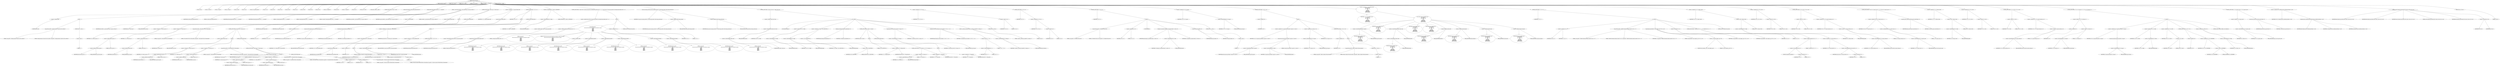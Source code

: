 digraph hostapd_notif_assoc {  
"1000122" [label = "(METHOD,hostapd_notif_assoc)" ]
"1000123" [label = "(PARAM,hostapd_data *hapd)" ]
"1000124" [label = "(PARAM,const u8 *addr)" ]
"1000125" [label = "(PARAM,const u8 *req_ies)" ]
"1000126" [label = "(PARAM,size_t req_ies_len)" ]
"1000127" [label = "(PARAM,int reassoc)" ]
"1000128" [label = "(BLOCK,,)" ]
"1000129" [label = "(LOCAL,v9: size_t)" ]
"1000130" [label = "(LOCAL,v10: const u8 *)" ]
"1000131" [label = "(LOCAL,v12: sta_info *)" ]
"1000132" [label = "(LOCAL,v13: sta_info *)" ]
"1000133" [label = "(LOCAL,v14: bool)" ]
"1000134" [label = "(LOCAL,v15: int)" ]
"1000135" [label = "(LOCAL,v16: wpa_state_machine *)" ]
"1000136" [label = "(LOCAL,v17: int)" ]
"1000137" [label = "(LOCAL,v18: int)" ]
"1000138" [label = "(LOCAL,v19: int)" ]
"1000139" [label = "(LOCAL,v20: bool)" ]
"1000140" [label = "(LOCAL,v21: int)" ]
"1000141" [label = "(LOCAL,v22: bool)" ]
"1000142" [label = "(LOCAL,v23: int)" ]
"1000143" [label = "(LOCAL,v24: u32)" ]
"1000144" [label = "(LOCAL,v25: unsigned int)" ]
"1000145" [label = "(LOCAL,v26: u32)" ]
"1000146" [label = "(LOCAL,v27: wpa_event)" ]
"1000147" [label = "(LOCAL,v28: u8 *)" ]
"1000148" [label = "(LOCAL,eid: u8 [ 1064 ])" ]
"1000149" [label = "(LOCAL,elems: ieee802_11_elems)" ]
"1000150" [label = "(CONTROL_STRUCTURE,if ( !addr ),if ( !addr ))" ]
"1000151" [label = "(<operator>.logicalNot,!addr)" ]
"1000152" [label = "(IDENTIFIER,addr,!addr)" ]
"1000153" [label = "(BLOCK,,)" ]
"1000154" [label = "(wpa_printf,wpa_printf(2, \"hostapd_notif_assoc: Skip event with no address\"))" ]
"1000155" [label = "(LITERAL,2,wpa_printf(2, \"hostapd_notif_assoc: Skip event with no address\"))" ]
"1000156" [label = "(LITERAL,\"hostapd_notif_assoc: Skip event with no address\",wpa_printf(2, \"hostapd_notif_assoc: Skip event with no address\"))" ]
"1000157" [label = "(RETURN,return -1;,return -1;)" ]
"1000158" [label = "(<operator>.minus,-1)" ]
"1000159" [label = "(LITERAL,1,-1)" ]
"1000160" [label = "(random_add_randomness,random_add_randomness(addr, 6u))" ]
"1000161" [label = "(IDENTIFIER,addr,random_add_randomness(addr, 6u))" ]
"1000162" [label = "(LITERAL,6u,random_add_randomness(addr, 6u))" ]
"1000163" [label = "(hostapd_logger,hostapd_logger(hapd, addr, 1u, 2, \"associated\"))" ]
"1000164" [label = "(IDENTIFIER,hapd,hostapd_logger(hapd, addr, 1u, 2, \"associated\"))" ]
"1000165" [label = "(IDENTIFIER,addr,hostapd_logger(hapd, addr, 1u, 2, \"associated\"))" ]
"1000166" [label = "(LITERAL,1u,hostapd_logger(hapd, addr, 1u, 2, \"associated\"))" ]
"1000167" [label = "(LITERAL,2,hostapd_logger(hapd, addr, 1u, 2, \"associated\"))" ]
"1000168" [label = "(LITERAL,\"associated\",hostapd_logger(hapd, addr, 1u, 2, \"associated\"))" ]
"1000169" [label = "(ieee802_11_parse_elems,ieee802_11_parse_elems(req_ies, req_ies_len, &elems, 0))" ]
"1000170" [label = "(IDENTIFIER,req_ies,ieee802_11_parse_elems(req_ies, req_ies_len, &elems, 0))" ]
"1000171" [label = "(IDENTIFIER,req_ies_len,ieee802_11_parse_elems(req_ies, req_ies_len, &elems, 0))" ]
"1000172" [label = "(<operator>.addressOf,&elems)" ]
"1000173" [label = "(IDENTIFIER,elems,ieee802_11_parse_elems(req_ies, req_ies_len, &elems, 0))" ]
"1000174" [label = "(LITERAL,0,ieee802_11_parse_elems(req_ies, req_ies_len, &elems, 0))" ]
"1000175" [label = "(CONTROL_STRUCTURE,if ( elems.wps_ie ),if ( elems.wps_ie ))" ]
"1000176" [label = "(<operator>.fieldAccess,elems.wps_ie)" ]
"1000177" [label = "(IDENTIFIER,elems,if ( elems.wps_ie ))" ]
"1000178" [label = "(FIELD_IDENTIFIER,wps_ie,wps_ie)" ]
"1000179" [label = "(BLOCK,,)" ]
"1000180" [label = "(<operator>.assignment,v9 = elems.wps_ie_len + 2)" ]
"1000181" [label = "(IDENTIFIER,v9,v9 = elems.wps_ie_len + 2)" ]
"1000182" [label = "(<operator>.addition,elems.wps_ie_len + 2)" ]
"1000183" [label = "(<operator>.fieldAccess,elems.wps_ie_len)" ]
"1000184" [label = "(IDENTIFIER,elems,elems.wps_ie_len + 2)" ]
"1000185" [label = "(FIELD_IDENTIFIER,wps_ie_len,wps_ie_len)" ]
"1000186" [label = "(LITERAL,2,elems.wps_ie_len + 2)" ]
"1000187" [label = "(<operator>.assignment,v10 = elems.wps_ie - 2)" ]
"1000188" [label = "(IDENTIFIER,v10,v10 = elems.wps_ie - 2)" ]
"1000189" [label = "(<operator>.subtraction,elems.wps_ie - 2)" ]
"1000190" [label = "(<operator>.fieldAccess,elems.wps_ie)" ]
"1000191" [label = "(IDENTIFIER,elems,elems.wps_ie - 2)" ]
"1000192" [label = "(FIELD_IDENTIFIER,wps_ie,wps_ie)" ]
"1000193" [label = "(LITERAL,2,elems.wps_ie - 2)" ]
"1000194" [label = "(wpa_printf,wpa_printf(2, \"STA included WPS IE in (Re)AssocReq\"))" ]
"1000195" [label = "(LITERAL,2,wpa_printf(2, \"STA included WPS IE in (Re)AssocReq\"))" ]
"1000196" [label = "(LITERAL,\"STA included WPS IE in (Re)AssocReq\",wpa_printf(2, \"STA included WPS IE in (Re)AssocReq\"))" ]
"1000197" [label = "(CONTROL_STRUCTURE,else,else)" ]
"1000198" [label = "(CONTROL_STRUCTURE,if ( elems.rsn_ie ),if ( elems.rsn_ie ))" ]
"1000199" [label = "(<operator>.fieldAccess,elems.rsn_ie)" ]
"1000200" [label = "(IDENTIFIER,elems,if ( elems.rsn_ie ))" ]
"1000201" [label = "(FIELD_IDENTIFIER,rsn_ie,rsn_ie)" ]
"1000202" [label = "(BLOCK,,)" ]
"1000203" [label = "(<operator>.assignment,v9 = elems.rsn_ie_len + 2)" ]
"1000204" [label = "(IDENTIFIER,v9,v9 = elems.rsn_ie_len + 2)" ]
"1000205" [label = "(<operator>.addition,elems.rsn_ie_len + 2)" ]
"1000206" [label = "(<operator>.fieldAccess,elems.rsn_ie_len)" ]
"1000207" [label = "(IDENTIFIER,elems,elems.rsn_ie_len + 2)" ]
"1000208" [label = "(FIELD_IDENTIFIER,rsn_ie_len,rsn_ie_len)" ]
"1000209" [label = "(LITERAL,2,elems.rsn_ie_len + 2)" ]
"1000210" [label = "(<operator>.assignment,v10 = elems.rsn_ie - 2)" ]
"1000211" [label = "(IDENTIFIER,v10,v10 = elems.rsn_ie - 2)" ]
"1000212" [label = "(<operator>.subtraction,elems.rsn_ie - 2)" ]
"1000213" [label = "(<operator>.fieldAccess,elems.rsn_ie)" ]
"1000214" [label = "(IDENTIFIER,elems,elems.rsn_ie - 2)" ]
"1000215" [label = "(FIELD_IDENTIFIER,rsn_ie,rsn_ie)" ]
"1000216" [label = "(LITERAL,2,elems.rsn_ie - 2)" ]
"1000217" [label = "(wpa_printf,wpa_printf(2, \"STA included RSN IE in (Re)AssocReq\"))" ]
"1000218" [label = "(LITERAL,2,wpa_printf(2, \"STA included RSN IE in (Re)AssocReq\"))" ]
"1000219" [label = "(LITERAL,\"STA included RSN IE in (Re)AssocReq\",wpa_printf(2, \"STA included RSN IE in (Re)AssocReq\"))" ]
"1000220" [label = "(CONTROL_STRUCTURE,else,else)" ]
"1000221" [label = "(CONTROL_STRUCTURE,if ( elems.wpa_ie ),if ( elems.wpa_ie ))" ]
"1000222" [label = "(<operator>.fieldAccess,elems.wpa_ie)" ]
"1000223" [label = "(IDENTIFIER,elems,if ( elems.wpa_ie ))" ]
"1000224" [label = "(FIELD_IDENTIFIER,wpa_ie,wpa_ie)" ]
"1000225" [label = "(BLOCK,,)" ]
"1000226" [label = "(<operator>.assignment,v9 = elems.wpa_ie_len + 2)" ]
"1000227" [label = "(IDENTIFIER,v9,v9 = elems.wpa_ie_len + 2)" ]
"1000228" [label = "(<operator>.addition,elems.wpa_ie_len + 2)" ]
"1000229" [label = "(<operator>.fieldAccess,elems.wpa_ie_len)" ]
"1000230" [label = "(IDENTIFIER,elems,elems.wpa_ie_len + 2)" ]
"1000231" [label = "(FIELD_IDENTIFIER,wpa_ie_len,wpa_ie_len)" ]
"1000232" [label = "(LITERAL,2,elems.wpa_ie_len + 2)" ]
"1000233" [label = "(<operator>.assignment,v10 = elems.wpa_ie - 2)" ]
"1000234" [label = "(IDENTIFIER,v10,v10 = elems.wpa_ie - 2)" ]
"1000235" [label = "(<operator>.subtraction,elems.wpa_ie - 2)" ]
"1000236" [label = "(<operator>.fieldAccess,elems.wpa_ie)" ]
"1000237" [label = "(IDENTIFIER,elems,elems.wpa_ie - 2)" ]
"1000238" [label = "(FIELD_IDENTIFIER,wpa_ie,wpa_ie)" ]
"1000239" [label = "(LITERAL,2,elems.wpa_ie - 2)" ]
"1000240" [label = "(wpa_printf,wpa_printf(2, \"STA included WPA IE in (Re)AssocReq\"))" ]
"1000241" [label = "(LITERAL,2,wpa_printf(2, \"STA included WPA IE in (Re)AssocReq\"))" ]
"1000242" [label = "(LITERAL,\"STA included WPA IE in (Re)AssocReq\",wpa_printf(2, \"STA included WPA IE in (Re)AssocReq\"))" ]
"1000243" [label = "(CONTROL_STRUCTURE,else,else)" ]
"1000244" [label = "(BLOCK,,)" ]
"1000245" [label = "(<operator>.assignment,v10 = 0)" ]
"1000246" [label = "(IDENTIFIER,v10,v10 = 0)" ]
"1000247" [label = "(LITERAL,0,v10 = 0)" ]
"1000248" [label = "(<operator>.assignment,v9 = 0)" ]
"1000249" [label = "(IDENTIFIER,v9,v9 = 0)" ]
"1000250" [label = "(LITERAL,0,v9 = 0)" ]
"1000251" [label = "(wpa_printf,wpa_printf(2, \"STA did not include WPS/RSN/WPA IE in (Re)AssocReq\"))" ]
"1000252" [label = "(LITERAL,2,wpa_printf(2, \"STA did not include WPS/RSN/WPA IE in (Re)AssocReq\"))" ]
"1000253" [label = "(LITERAL,\"STA did not include WPS/RSN/WPA IE in (Re)AssocReq\",wpa_printf(2, \"STA did not include WPS/RSN/WPA IE in (Re)AssocReq\"))" ]
"1000254" [label = "(<operator>.assignment,v12 = ap_get_sta(hapd, addr))" ]
"1000255" [label = "(IDENTIFIER,v12,v12 = ap_get_sta(hapd, addr))" ]
"1000256" [label = "(ap_get_sta,ap_get_sta(hapd, addr))" ]
"1000257" [label = "(IDENTIFIER,hapd,ap_get_sta(hapd, addr))" ]
"1000258" [label = "(IDENTIFIER,addr,ap_get_sta(hapd, addr))" ]
"1000259" [label = "(CONTROL_STRUCTURE,if ( v12 ),if ( v12 ))" ]
"1000260" [label = "(IDENTIFIER,v12,if ( v12 ))" ]
"1000261" [label = "(BLOCK,,)" ]
"1000262" [label = "(<operator>.assignment,v13 = v12)" ]
"1000263" [label = "(IDENTIFIER,v13,v13 = v12)" ]
"1000264" [label = "(IDENTIFIER,v12,v13 = v12)" ]
"1000265" [label = "(ap_sta_no_session_timeout,ap_sta_no_session_timeout(hapd, v12))" ]
"1000266" [label = "(IDENTIFIER,hapd,ap_sta_no_session_timeout(hapd, v12))" ]
"1000267" [label = "(IDENTIFIER,v12,ap_sta_no_session_timeout(hapd, v12))" ]
"1000268" [label = "(accounting_sta_stop,accounting_sta_stop(hapd, v13))" ]
"1000269" [label = "(IDENTIFIER,hapd,accounting_sta_stop(hapd, v13))" ]
"1000270" [label = "(IDENTIFIER,v13,accounting_sta_stop(hapd, v13))" ]
"1000271" [label = "(<operator>.assignment,v13->timeout_next = STA_NULLFUNC)" ]
"1000272" [label = "(<operator>.indirectFieldAccess,v13->timeout_next)" ]
"1000273" [label = "(IDENTIFIER,v13,v13->timeout_next = STA_NULLFUNC)" ]
"1000274" [label = "(FIELD_IDENTIFIER,timeout_next,timeout_next)" ]
"1000275" [label = "(IDENTIFIER,STA_NULLFUNC,v13->timeout_next = STA_NULLFUNC)" ]
"1000276" [label = "(CONTROL_STRUCTURE,else,else)" ]
"1000277" [label = "(BLOCK,,)" ]
"1000278" [label = "(<operator>.assignment,v13 = ap_sta_add(hapd, addr))" ]
"1000279" [label = "(IDENTIFIER,v13,v13 = ap_sta_add(hapd, addr))" ]
"1000280" [label = "(ap_sta_add,ap_sta_add(hapd, addr))" ]
"1000281" [label = "(IDENTIFIER,hapd,ap_sta_add(hapd, addr))" ]
"1000282" [label = "(IDENTIFIER,addr,ap_sta_add(hapd, addr))" ]
"1000283" [label = "(CONTROL_STRUCTURE,if ( !v13 ),if ( !v13 ))" ]
"1000284" [label = "(<operator>.logicalNot,!v13)" ]
"1000285" [label = "(IDENTIFIER,v13,!v13)" ]
"1000286" [label = "(BLOCK,,)" ]
"1000287" [label = "(hostapd_drv_sta_disassoc,hostapd_drv_sta_disassoc(hapd, addr, 5))" ]
"1000288" [label = "(IDENTIFIER,hapd,hostapd_drv_sta_disassoc(hapd, addr, 5))" ]
"1000289" [label = "(IDENTIFIER,addr,hostapd_drv_sta_disassoc(hapd, addr, 5))" ]
"1000290" [label = "(LITERAL,5,hostapd_drv_sta_disassoc(hapd, addr, 5))" ]
"1000291" [label = "(RETURN,return -1;,return -1;)" ]
"1000292" [label = "(<operator>.minus,-1)" ]
"1000293" [label = "(LITERAL,1,-1)" ]
"1000294" [label = "(<operators>.assignmentAnd,v13->flags &= 0xFFFECFFF)" ]
"1000295" [label = "(<operator>.indirectFieldAccess,v13->flags)" ]
"1000296" [label = "(IDENTIFIER,v13,v13->flags &= 0xFFFECFFF)" ]
"1000297" [label = "(FIELD_IDENTIFIER,flags,flags)" ]
"1000298" [label = "(LITERAL,0xFFFECFFF,v13->flags &= 0xFFFECFFF)" ]
"1000299" [label = "(CONTROL_STRUCTURE,if ( !hapd->iface->drv_max_acl_mac_addrs && hostapd_check_acl(hapd, addr, 0) != 1 ),if ( !hapd->iface->drv_max_acl_mac_addrs && hostapd_check_acl(hapd, addr, 0) != 1 ))" ]
"1000300" [label = "(<operator>.logicalAnd,!hapd->iface->drv_max_acl_mac_addrs && hostapd_check_acl(hapd, addr, 0) != 1)" ]
"1000301" [label = "(<operator>.logicalNot,!hapd->iface->drv_max_acl_mac_addrs)" ]
"1000302" [label = "(<operator>.indirectFieldAccess,hapd->iface->drv_max_acl_mac_addrs)" ]
"1000303" [label = "(<operator>.indirectFieldAccess,hapd->iface)" ]
"1000304" [label = "(IDENTIFIER,hapd,!hapd->iface->drv_max_acl_mac_addrs)" ]
"1000305" [label = "(FIELD_IDENTIFIER,iface,iface)" ]
"1000306" [label = "(FIELD_IDENTIFIER,drv_max_acl_mac_addrs,drv_max_acl_mac_addrs)" ]
"1000307" [label = "(<operator>.notEquals,hostapd_check_acl(hapd, addr, 0) != 1)" ]
"1000308" [label = "(hostapd_check_acl,hostapd_check_acl(hapd, addr, 0))" ]
"1000309" [label = "(IDENTIFIER,hapd,hostapd_check_acl(hapd, addr, 0))" ]
"1000310" [label = "(IDENTIFIER,addr,hostapd_check_acl(hapd, addr, 0))" ]
"1000311" [label = "(LITERAL,0,hostapd_check_acl(hapd, addr, 0))" ]
"1000312" [label = "(LITERAL,1,hostapd_check_acl(hapd, addr, 0) != 1)" ]
"1000313" [label = "(BLOCK,,)" ]
"1000314" [label = "(wpa_printf,wpa_printf(\n      3,\n      \"STA %02x:%02x:%02x:%02x:%02x:%02x not allowed to connect\",\n      *addr,\n      addr[1],\n      addr[2],\n      addr[3],\n      addr[4],\n      addr[5]))" ]
"1000315" [label = "(LITERAL,3,wpa_printf(\n      3,\n      \"STA %02x:%02x:%02x:%02x:%02x:%02x not allowed to connect\",\n      *addr,\n      addr[1],\n      addr[2],\n      addr[3],\n      addr[4],\n      addr[5]))" ]
"1000316" [label = "(LITERAL,\"STA %02x:%02x:%02x:%02x:%02x:%02x not allowed to connect\",wpa_printf(\n      3,\n      \"STA %02x:%02x:%02x:%02x:%02x:%02x not allowed to connect\",\n      *addr,\n      addr[1],\n      addr[2],\n      addr[3],\n      addr[4],\n      addr[5]))" ]
"1000317" [label = "(<operator>.indirection,*addr)" ]
"1000318" [label = "(IDENTIFIER,addr,wpa_printf(\n      3,\n      \"STA %02x:%02x:%02x:%02x:%02x:%02x not allowed to connect\",\n      *addr,\n      addr[1],\n      addr[2],\n      addr[3],\n      addr[4],\n      addr[5]))" ]
"1000319" [label = "(<operator>.indirectIndexAccess,addr[1])" ]
"1000320" [label = "(IDENTIFIER,addr,wpa_printf(\n      3,\n      \"STA %02x:%02x:%02x:%02x:%02x:%02x not allowed to connect\",\n      *addr,\n      addr[1],\n      addr[2],\n      addr[3],\n      addr[4],\n      addr[5]))" ]
"1000321" [label = "(LITERAL,1,wpa_printf(\n      3,\n      \"STA %02x:%02x:%02x:%02x:%02x:%02x not allowed to connect\",\n      *addr,\n      addr[1],\n      addr[2],\n      addr[3],\n      addr[4],\n      addr[5]))" ]
"1000322" [label = "(<operator>.indirectIndexAccess,addr[2])" ]
"1000323" [label = "(IDENTIFIER,addr,wpa_printf(\n      3,\n      \"STA %02x:%02x:%02x:%02x:%02x:%02x not allowed to connect\",\n      *addr,\n      addr[1],\n      addr[2],\n      addr[3],\n      addr[4],\n      addr[5]))" ]
"1000324" [label = "(LITERAL,2,wpa_printf(\n      3,\n      \"STA %02x:%02x:%02x:%02x:%02x:%02x not allowed to connect\",\n      *addr,\n      addr[1],\n      addr[2],\n      addr[3],\n      addr[4],\n      addr[5]))" ]
"1000325" [label = "(<operator>.indirectIndexAccess,addr[3])" ]
"1000326" [label = "(IDENTIFIER,addr,wpa_printf(\n      3,\n      \"STA %02x:%02x:%02x:%02x:%02x:%02x not allowed to connect\",\n      *addr,\n      addr[1],\n      addr[2],\n      addr[3],\n      addr[4],\n      addr[5]))" ]
"1000327" [label = "(LITERAL,3,wpa_printf(\n      3,\n      \"STA %02x:%02x:%02x:%02x:%02x:%02x not allowed to connect\",\n      *addr,\n      addr[1],\n      addr[2],\n      addr[3],\n      addr[4],\n      addr[5]))" ]
"1000328" [label = "(<operator>.indirectIndexAccess,addr[4])" ]
"1000329" [label = "(IDENTIFIER,addr,wpa_printf(\n      3,\n      \"STA %02x:%02x:%02x:%02x:%02x:%02x not allowed to connect\",\n      *addr,\n      addr[1],\n      addr[2],\n      addr[3],\n      addr[4],\n      addr[5]))" ]
"1000330" [label = "(LITERAL,4,wpa_printf(\n      3,\n      \"STA %02x:%02x:%02x:%02x:%02x:%02x not allowed to connect\",\n      *addr,\n      addr[1],\n      addr[2],\n      addr[3],\n      addr[4],\n      addr[5]))" ]
"1000331" [label = "(<operator>.indirectIndexAccess,addr[5])" ]
"1000332" [label = "(IDENTIFIER,addr,wpa_printf(\n      3,\n      \"STA %02x:%02x:%02x:%02x:%02x:%02x not allowed to connect\",\n      *addr,\n      addr[1],\n      addr[2],\n      addr[3],\n      addr[4],\n      addr[5]))" ]
"1000333" [label = "(LITERAL,5,wpa_printf(\n      3,\n      \"STA %02x:%02x:%02x:%02x:%02x:%02x not allowed to connect\",\n      *addr,\n      addr[1],\n      addr[2],\n      addr[3],\n      addr[4],\n      addr[5]))" ]
"1000334" [label = "(<operator>.assignment,v15 = 1)" ]
"1000335" [label = "(IDENTIFIER,v15,v15 = 1)" ]
"1000336" [label = "(LITERAL,1,v15 = 1)" ]
"1000337" [label = "(CONTROL_STRUCTURE,goto fail;,goto fail;)" ]
"1000338" [label = "(ap_copy_sta_supp_op_classes,ap_copy_sta_supp_op_classes(v13, elems.supp_op_classes, elems.supp_op_classes_len))" ]
"1000339" [label = "(IDENTIFIER,v13,ap_copy_sta_supp_op_classes(v13, elems.supp_op_classes, elems.supp_op_classes_len))" ]
"1000340" [label = "(<operator>.fieldAccess,elems.supp_op_classes)" ]
"1000341" [label = "(IDENTIFIER,elems,ap_copy_sta_supp_op_classes(v13, elems.supp_op_classes, elems.supp_op_classes_len))" ]
"1000342" [label = "(FIELD_IDENTIFIER,supp_op_classes,supp_op_classes)" ]
"1000343" [label = "(<operator>.fieldAccess,elems.supp_op_classes_len)" ]
"1000344" [label = "(IDENTIFIER,elems,ap_copy_sta_supp_op_classes(v13, elems.supp_op_classes, elems.supp_op_classes_len))" ]
"1000345" [label = "(FIELD_IDENTIFIER,supp_op_classes_len,supp_op_classes_len)" ]
"1000346" [label = "(CONTROL_STRUCTURE,if ( !hapd->conf->wpa ),if ( !hapd->conf->wpa ))" ]
"1000347" [label = "(<operator>.logicalNot,!hapd->conf->wpa)" ]
"1000348" [label = "(<operator>.indirectFieldAccess,hapd->conf->wpa)" ]
"1000349" [label = "(<operator>.indirectFieldAccess,hapd->conf)" ]
"1000350" [label = "(IDENTIFIER,hapd,!hapd->conf->wpa)" ]
"1000351" [label = "(FIELD_IDENTIFIER,conf,conf)" ]
"1000352" [label = "(FIELD_IDENTIFIER,wpa,wpa)" ]
"1000353" [label = "(BLOCK,,)" ]
"1000354" [label = "(JUMP_TARGET,LABEL_40)" ]
"1000355" [label = "(<operator>.assignment,v26 = v13->flags)" ]
"1000356" [label = "(IDENTIFIER,v26,v26 = v13->flags)" ]
"1000357" [label = "(<operator>.indirectFieldAccess,v13->flags)" ]
"1000358" [label = "(IDENTIFIER,v13,v26 = v13->flags)" ]
"1000359" [label = "(FIELD_IDENTIFIER,flags,flags)" ]
"1000360" [label = "(<operator>.assignment,v13->flags = v26 & 0xFFF7FFFC | 3)" ]
"1000361" [label = "(<operator>.indirectFieldAccess,v13->flags)" ]
"1000362" [label = "(IDENTIFIER,v13,v13->flags = v26 & 0xFFF7FFFC | 3)" ]
"1000363" [label = "(FIELD_IDENTIFIER,flags,flags)" ]
"1000364" [label = "(<operator>.or,v26 & 0xFFF7FFFC | 3)" ]
"1000365" [label = "(<operator>.and,v26 & 0xFFF7FFFC)" ]
"1000366" [label = "(IDENTIFIER,v26,v26 & 0xFFF7FFFC)" ]
"1000367" [label = "(LITERAL,0xFFF7FFFC,v26 & 0xFFF7FFFC)" ]
"1000368" [label = "(LITERAL,3,v26 & 0xFFF7FFFC | 3)" ]
"1000369" [label = "(hostapd_set_sta_flags,hostapd_set_sta_flags(hapd, v13))" ]
"1000370" [label = "(IDENTIFIER,hapd,hostapd_set_sta_flags(hapd, v13))" ]
"1000371" [label = "(IDENTIFIER,v13,hostapd_set_sta_flags(hapd, v13))" ]
"1000372" [label = "(CONTROL_STRUCTURE,if ( reassoc ),if ( reassoc ))" ]
"1000373" [label = "(IDENTIFIER,reassoc,if ( reassoc ))" ]
"1000374" [label = "(BLOCK,,)" ]
"1000375" [label = "(<operator>.assignment,v27 = WPA_ASSOC_FT)" ]
"1000376" [label = "(IDENTIFIER,v27,v27 = WPA_ASSOC_FT)" ]
"1000377" [label = "(IDENTIFIER,WPA_ASSOC_FT,v27 = WPA_ASSOC_FT)" ]
"1000378" [label = "(CONTROL_STRUCTURE,if ( v13->auth_alg != 2 ),if ( v13->auth_alg != 2 ))" ]
"1000379" [label = "(<operator>.notEquals,v13->auth_alg != 2)" ]
"1000380" [label = "(<operator>.indirectFieldAccess,v13->auth_alg)" ]
"1000381" [label = "(IDENTIFIER,v13,v13->auth_alg != 2)" ]
"1000382" [label = "(FIELD_IDENTIFIER,auth_alg,auth_alg)" ]
"1000383" [label = "(LITERAL,2,v13->auth_alg != 2)" ]
"1000384" [label = "(<operator>.assignment,v27 = WPA_ASSOC)" ]
"1000385" [label = "(IDENTIFIER,v27,v27 = WPA_ASSOC)" ]
"1000386" [label = "(IDENTIFIER,WPA_ASSOC,v27 = WPA_ASSOC)" ]
"1000387" [label = "(CONTROL_STRUCTURE,else,else)" ]
"1000388" [label = "(BLOCK,,)" ]
"1000389" [label = "(<operator>.assignment,v27 = WPA_ASSOC)" ]
"1000390" [label = "(IDENTIFIER,v27,v27 = WPA_ASSOC)" ]
"1000391" [label = "(IDENTIFIER,WPA_ASSOC,v27 = WPA_ASSOC)" ]
"1000392" [label = "(wpa_auth_sm_event,wpa_auth_sm_event(v13->wpa_sm, v27))" ]
"1000393" [label = "(<operator>.indirectFieldAccess,v13->wpa_sm)" ]
"1000394" [label = "(IDENTIFIER,v13,wpa_auth_sm_event(v13->wpa_sm, v27))" ]
"1000395" [label = "(FIELD_IDENTIFIER,wpa_sm,wpa_sm)" ]
"1000396" [label = "(IDENTIFIER,v27,wpa_auth_sm_event(v13->wpa_sm, v27))" ]
"1000397" [label = "(hostapd_new_assoc_sta,hostapd_new_assoc_sta(hapd, v13, (v26 >> 1) & 1))" ]
"1000398" [label = "(IDENTIFIER,hapd,hostapd_new_assoc_sta(hapd, v13, (v26 >> 1) & 1))" ]
"1000399" [label = "(IDENTIFIER,v13,hostapd_new_assoc_sta(hapd, v13, (v26 >> 1) & 1))" ]
"1000400" [label = "(<operator>.and,(v26 >> 1) & 1)" ]
"1000401" [label = "(<operator>.arithmeticShiftRight,v26 >> 1)" ]
"1000402" [label = "(IDENTIFIER,v26,v26 >> 1)" ]
"1000403" [label = "(LITERAL,1,v26 >> 1)" ]
"1000404" [label = "(LITERAL,1,(v26 >> 1) & 1)" ]
"1000405" [label = "(ieee802_1x_notify_port_enabled,ieee802_1x_notify_port_enabled(v13->eapol_sm, 1))" ]
"1000406" [label = "(<operator>.indirectFieldAccess,v13->eapol_sm)" ]
"1000407" [label = "(IDENTIFIER,v13,ieee802_1x_notify_port_enabled(v13->eapol_sm, 1))" ]
"1000408" [label = "(FIELD_IDENTIFIER,eapol_sm,eapol_sm)" ]
"1000409" [label = "(LITERAL,1,ieee802_1x_notify_port_enabled(v13->eapol_sm, 1))" ]
"1000410" [label = "(RETURN,return 0;,return 0;)" ]
"1000411" [label = "(LITERAL,0,return 0;)" ]
"1000412" [label = "(<operator>.assignment,v14 = v10 == 0)" ]
"1000413" [label = "(IDENTIFIER,v14,v14 = v10 == 0)" ]
"1000414" [label = "(<operator>.equals,v10 == 0)" ]
"1000415" [label = "(IDENTIFIER,v10,v10 == 0)" ]
"1000416" [label = "(LITERAL,0,v10 == 0)" ]
"1000417" [label = "(CONTROL_STRUCTURE,if ( v10 ),if ( v10 ))" ]
"1000418" [label = "(IDENTIFIER,v10,if ( v10 ))" ]
"1000419" [label = "(<operator>.assignment,v14 = v9 == 0)" ]
"1000420" [label = "(IDENTIFIER,v14,v14 = v9 == 0)" ]
"1000421" [label = "(<operator>.equals,v9 == 0)" ]
"1000422" [label = "(IDENTIFIER,v9,v9 == 0)" ]
"1000423" [label = "(LITERAL,0,v9 == 0)" ]
"1000424" [label = "(CONTROL_STRUCTURE,if ( v14 ),if ( v14 ))" ]
"1000425" [label = "(IDENTIFIER,v14,if ( v14 ))" ]
"1000426" [label = "(BLOCK,,)" ]
"1000427" [label = "(wpa_printf,wpa_printf(2, \"No WPA/RSN IE from STA\"))" ]
"1000428" [label = "(LITERAL,2,wpa_printf(2, \"No WPA/RSN IE from STA\"))" ]
"1000429" [label = "(LITERAL,\"No WPA/RSN IE from STA\",wpa_printf(2, \"No WPA/RSN IE from STA\"))" ]
"1000430" [label = "(<operator>.assignment,v15 = 13)" ]
"1000431" [label = "(IDENTIFIER,v15,v15 = 13)" ]
"1000432" [label = "(LITERAL,13,v15 = 13)" ]
"1000433" [label = "(JUMP_TARGET,fail)" ]
"1000434" [label = "(hostapd_drv_sta_disassoc,hostapd_drv_sta_disassoc(hapd, v13->addr, v15))" ]
"1000435" [label = "(IDENTIFIER,hapd,hostapd_drv_sta_disassoc(hapd, v13->addr, v15))" ]
"1000436" [label = "(<operator>.indirectFieldAccess,v13->addr)" ]
"1000437" [label = "(IDENTIFIER,v13,hostapd_drv_sta_disassoc(hapd, v13->addr, v15))" ]
"1000438" [label = "(FIELD_IDENTIFIER,addr,addr)" ]
"1000439" [label = "(IDENTIFIER,v15,hostapd_drv_sta_disassoc(hapd, v13->addr, v15))" ]
"1000440" [label = "(ap_free_sta,ap_free_sta(hapd, v13))" ]
"1000441" [label = "(IDENTIFIER,hapd,ap_free_sta(hapd, v13))" ]
"1000442" [label = "(IDENTIFIER,v13,ap_free_sta(hapd, v13))" ]
"1000443" [label = "(RETURN,return -1;,return -1;)" ]
"1000444" [label = "(<operator>.minus,-1)" ]
"1000445" [label = "(LITERAL,1,-1)" ]
"1000446" [label = "(<operator>.assignment,v16 = v13->wpa_sm)" ]
"1000447" [label = "(IDENTIFIER,v16,v16 = v13->wpa_sm)" ]
"1000448" [label = "(<operator>.indirectFieldAccess,v13->wpa_sm)" ]
"1000449" [label = "(IDENTIFIER,v13,v16 = v13->wpa_sm)" ]
"1000450" [label = "(FIELD_IDENTIFIER,wpa_sm,wpa_sm)" ]
"1000451" [label = "(CONTROL_STRUCTURE,if ( !v16 ),if ( !v16 ))" ]
"1000452" [label = "(<operator>.logicalNot,!v16)" ]
"1000453" [label = "(IDENTIFIER,v16,!v16)" ]
"1000454" [label = "(BLOCK,,)" ]
"1000455" [label = "(<operator>.assignment,v16 = wpa_auth_sta_init(hapd->wpa_auth, v13->addr, 0))" ]
"1000456" [label = "(IDENTIFIER,v16,v16 = wpa_auth_sta_init(hapd->wpa_auth, v13->addr, 0))" ]
"1000457" [label = "(wpa_auth_sta_init,wpa_auth_sta_init(hapd->wpa_auth, v13->addr, 0))" ]
"1000458" [label = "(<operator>.indirectFieldAccess,hapd->wpa_auth)" ]
"1000459" [label = "(IDENTIFIER,hapd,wpa_auth_sta_init(hapd->wpa_auth, v13->addr, 0))" ]
"1000460" [label = "(FIELD_IDENTIFIER,wpa_auth,wpa_auth)" ]
"1000461" [label = "(<operator>.indirectFieldAccess,v13->addr)" ]
"1000462" [label = "(IDENTIFIER,v13,wpa_auth_sta_init(hapd->wpa_auth, v13->addr, 0))" ]
"1000463" [label = "(FIELD_IDENTIFIER,addr,addr)" ]
"1000464" [label = "(LITERAL,0,wpa_auth_sta_init(hapd->wpa_auth, v13->addr, 0))" ]
"1000465" [label = "(<operator>.assignment,v13->wpa_sm = v16)" ]
"1000466" [label = "(<operator>.indirectFieldAccess,v13->wpa_sm)" ]
"1000467" [label = "(IDENTIFIER,v13,v13->wpa_sm = v16)" ]
"1000468" [label = "(FIELD_IDENTIFIER,wpa_sm,wpa_sm)" ]
"1000469" [label = "(IDENTIFIER,v16,v13->wpa_sm = v16)" ]
"1000470" [label = "(CONTROL_STRUCTURE,if ( !v16 ),if ( !v16 ))" ]
"1000471" [label = "(<operator>.logicalNot,!v16)" ]
"1000472" [label = "(IDENTIFIER,v16,!v16)" ]
"1000473" [label = "(BLOCK,,)" ]
"1000474" [label = "(wpa_printf,wpa_printf(5, \"Failed to initialize WPA state machine\"))" ]
"1000475" [label = "(LITERAL,5,wpa_printf(5, \"Failed to initialize WPA state machine\"))" ]
"1000476" [label = "(LITERAL,\"Failed to initialize WPA state machine\",wpa_printf(5, \"Failed to initialize WPA state machine\"))" ]
"1000477" [label = "(RETURN,return -1;,return -1;)" ]
"1000478" [label = "(<operator>.minus,-1)" ]
"1000479" [label = "(LITERAL,1,-1)" ]
"1000480" [label = "(<operator>.assignment,v17 = wpa_validate_wpa_ie(\n          hapd->wpa_auth,\n          v16,\n          hapd->iface->freq,\n          v10,\n          v9,\n          elems.mdie,\n          elems.mdie_len,\n          elems.owe_dh,\n          elems.owe_dh_len))" ]
"1000481" [label = "(IDENTIFIER,v17,v17 = wpa_validate_wpa_ie(\n          hapd->wpa_auth,\n          v16,\n          hapd->iface->freq,\n          v10,\n          v9,\n          elems.mdie,\n          elems.mdie_len,\n          elems.owe_dh,\n          elems.owe_dh_len))" ]
"1000482" [label = "(wpa_validate_wpa_ie,wpa_validate_wpa_ie(\n          hapd->wpa_auth,\n          v16,\n          hapd->iface->freq,\n          v10,\n          v9,\n          elems.mdie,\n          elems.mdie_len,\n          elems.owe_dh,\n          elems.owe_dh_len))" ]
"1000483" [label = "(<operator>.indirectFieldAccess,hapd->wpa_auth)" ]
"1000484" [label = "(IDENTIFIER,hapd,wpa_validate_wpa_ie(\n          hapd->wpa_auth,\n          v16,\n          hapd->iface->freq,\n          v10,\n          v9,\n          elems.mdie,\n          elems.mdie_len,\n          elems.owe_dh,\n          elems.owe_dh_len))" ]
"1000485" [label = "(FIELD_IDENTIFIER,wpa_auth,wpa_auth)" ]
"1000486" [label = "(IDENTIFIER,v16,wpa_validate_wpa_ie(\n          hapd->wpa_auth,\n          v16,\n          hapd->iface->freq,\n          v10,\n          v9,\n          elems.mdie,\n          elems.mdie_len,\n          elems.owe_dh,\n          elems.owe_dh_len))" ]
"1000487" [label = "(<operator>.indirectFieldAccess,hapd->iface->freq)" ]
"1000488" [label = "(<operator>.indirectFieldAccess,hapd->iface)" ]
"1000489" [label = "(IDENTIFIER,hapd,wpa_validate_wpa_ie(\n          hapd->wpa_auth,\n          v16,\n          hapd->iface->freq,\n          v10,\n          v9,\n          elems.mdie,\n          elems.mdie_len,\n          elems.owe_dh,\n          elems.owe_dh_len))" ]
"1000490" [label = "(FIELD_IDENTIFIER,iface,iface)" ]
"1000491" [label = "(FIELD_IDENTIFIER,freq,freq)" ]
"1000492" [label = "(IDENTIFIER,v10,wpa_validate_wpa_ie(\n          hapd->wpa_auth,\n          v16,\n          hapd->iface->freq,\n          v10,\n          v9,\n          elems.mdie,\n          elems.mdie_len,\n          elems.owe_dh,\n          elems.owe_dh_len))" ]
"1000493" [label = "(IDENTIFIER,v9,wpa_validate_wpa_ie(\n          hapd->wpa_auth,\n          v16,\n          hapd->iface->freq,\n          v10,\n          v9,\n          elems.mdie,\n          elems.mdie_len,\n          elems.owe_dh,\n          elems.owe_dh_len))" ]
"1000494" [label = "(<operator>.fieldAccess,elems.mdie)" ]
"1000495" [label = "(IDENTIFIER,elems,wpa_validate_wpa_ie(\n          hapd->wpa_auth,\n          v16,\n          hapd->iface->freq,\n          v10,\n          v9,\n          elems.mdie,\n          elems.mdie_len,\n          elems.owe_dh,\n          elems.owe_dh_len))" ]
"1000496" [label = "(FIELD_IDENTIFIER,mdie,mdie)" ]
"1000497" [label = "(<operator>.fieldAccess,elems.mdie_len)" ]
"1000498" [label = "(IDENTIFIER,elems,wpa_validate_wpa_ie(\n          hapd->wpa_auth,\n          v16,\n          hapd->iface->freq,\n          v10,\n          v9,\n          elems.mdie,\n          elems.mdie_len,\n          elems.owe_dh,\n          elems.owe_dh_len))" ]
"1000499" [label = "(FIELD_IDENTIFIER,mdie_len,mdie_len)" ]
"1000500" [label = "(<operator>.fieldAccess,elems.owe_dh)" ]
"1000501" [label = "(IDENTIFIER,elems,wpa_validate_wpa_ie(\n          hapd->wpa_auth,\n          v16,\n          hapd->iface->freq,\n          v10,\n          v9,\n          elems.mdie,\n          elems.mdie_len,\n          elems.owe_dh,\n          elems.owe_dh_len))" ]
"1000502" [label = "(FIELD_IDENTIFIER,owe_dh,owe_dh)" ]
"1000503" [label = "(<operator>.fieldAccess,elems.owe_dh_len)" ]
"1000504" [label = "(IDENTIFIER,elems,wpa_validate_wpa_ie(\n          hapd->wpa_auth,\n          v16,\n          hapd->iface->freq,\n          v10,\n          v9,\n          elems.mdie,\n          elems.mdie_len,\n          elems.owe_dh,\n          elems.owe_dh_len))" ]
"1000505" [label = "(FIELD_IDENTIFIER,owe_dh_len,owe_dh_len)" ]
"1000506" [label = "(CONTROL_STRUCTURE,if ( v17 ),if ( v17 ))" ]
"1000507" [label = "(IDENTIFIER,v17,if ( v17 ))" ]
"1000508" [label = "(BLOCK,,)" ]
"1000509" [label = "(<operator>.assignment,v18 = v17)" ]
"1000510" [label = "(IDENTIFIER,v18,v18 = v17)" ]
"1000511" [label = "(IDENTIFIER,v17,v18 = v17)" ]
"1000512" [label = "(wpa_printf,wpa_printf(2, \"WPA/RSN information element rejected? (res %u)\", v17))" ]
"1000513" [label = "(LITERAL,2,wpa_printf(2, \"WPA/RSN information element rejected? (res %u)\", v17))" ]
"1000514" [label = "(LITERAL,\"WPA/RSN information element rejected? (res %u)\",wpa_printf(2, \"WPA/RSN information element rejected? (res %u)\", v17))" ]
"1000515" [label = "(IDENTIFIER,v17,wpa_printf(2, \"WPA/RSN information element rejected? (res %u)\", v17))" ]
"1000516" [label = "(wpa_hexdump,wpa_hexdump(2, (const unsigned __int8 *)\"IE\", v10, v9))" ]
"1000517" [label = "(LITERAL,2,wpa_hexdump(2, (const unsigned __int8 *)\"IE\", v10, v9))" ]
"1000518" [label = "(<operator>.cast,(const unsigned __int8 *)\"IE\")" ]
"1000519" [label = "(UNKNOWN,const unsigned __int8 *,const unsigned __int8 *)" ]
"1000520" [label = "(LITERAL,\"IE\",(const unsigned __int8 *)\"IE\")" ]
"1000521" [label = "(IDENTIFIER,v10,wpa_hexdump(2, (const unsigned __int8 *)\"IE\", v10, v9))" ]
"1000522" [label = "(IDENTIFIER,v9,wpa_hexdump(2, (const unsigned __int8 *)\"IE\", v10, v9))" ]
"1000523" [label = "(<operator>.assignment,v15 = 13)" ]
"1000524" [label = "(IDENTIFIER,v15,v15 = 13)" ]
"1000525" [label = "(LITERAL,13,v15 = 13)" ]
"1000526" [label = "(CONTROL_STRUCTURE,if ( (unsigned int)(v18 - 2) < 7 ),if ( (unsigned int)(v18 - 2) < 7 ))" ]
"1000527" [label = "(<operator>.lessThan,(unsigned int)(v18 - 2) < 7)" ]
"1000528" [label = "(<operator>.cast,(unsigned int)(v18 - 2))" ]
"1000529" [label = "(UNKNOWN,unsigned int,unsigned int)" ]
"1000530" [label = "(<operator>.subtraction,v18 - 2)" ]
"1000531" [label = "(IDENTIFIER,v18,v18 - 2)" ]
"1000532" [label = "(LITERAL,2,v18 - 2)" ]
"1000533" [label = "(LITERAL,7,(unsigned int)(v18 - 2) < 7)" ]
"1000534" [label = "(<operator>.assignment,v15 = dword_91A40[v18 - 2])" ]
"1000535" [label = "(IDENTIFIER,v15,v15 = dword_91A40[v18 - 2])" ]
"1000536" [label = "(<operator>.indirectIndexAccess,dword_91A40[v18 - 2])" ]
"1000537" [label = "(IDENTIFIER,dword_91A40,v15 = dword_91A40[v18 - 2])" ]
"1000538" [label = "(<operator>.subtraction,v18 - 2)" ]
"1000539" [label = "(IDENTIFIER,v18,v18 - 2)" ]
"1000540" [label = "(LITERAL,2,v18 - 2)" ]
"1000541" [label = "(CONTROL_STRUCTURE,goto fail;,goto fail;)" ]
"1000542" [label = "(<operator>.assignment,v19 = v13->flags & 0x402)" ]
"1000543" [label = "(IDENTIFIER,v19,v19 = v13->flags & 0x402)" ]
"1000544" [label = "(<operator>.and,v13->flags & 0x402)" ]
"1000545" [label = "(<operator>.indirectFieldAccess,v13->flags)" ]
"1000546" [label = "(IDENTIFIER,v13,v13->flags & 0x402)" ]
"1000547" [label = "(FIELD_IDENTIFIER,flags,flags)" ]
"1000548" [label = "(LITERAL,0x402,v13->flags & 0x402)" ]
"1000549" [label = "(<operator>.assignment,v20 = v19 == 1026)" ]
"1000550" [label = "(IDENTIFIER,v20,v20 = v19 == 1026)" ]
"1000551" [label = "(<operator>.equals,v19 == 1026)" ]
"1000552" [label = "(IDENTIFIER,v19,v19 == 1026)" ]
"1000553" [label = "(LITERAL,1026,v19 == 1026)" ]
"1000554" [label = "(CONTROL_STRUCTURE,if ( v19 == 1026 ),if ( v19 == 1026 ))" ]
"1000555" [label = "(<operator>.equals,v19 == 1026)" ]
"1000556" [label = "(IDENTIFIER,v19,v19 == 1026)" ]
"1000557" [label = "(LITERAL,1026,v19 == 1026)" ]
"1000558" [label = "(<operator>.assignment,v20 = v13->sa_query_timed_out == 0)" ]
"1000559" [label = "(IDENTIFIER,v20,v20 = v13->sa_query_timed_out == 0)" ]
"1000560" [label = "(<operator>.equals,v13->sa_query_timed_out == 0)" ]
"1000561" [label = "(<operator>.indirectFieldAccess,v13->sa_query_timed_out)" ]
"1000562" [label = "(IDENTIFIER,v13,v13->sa_query_timed_out == 0)" ]
"1000563" [label = "(FIELD_IDENTIFIER,sa_query_timed_out,sa_query_timed_out)" ]
"1000564" [label = "(LITERAL,0,v13->sa_query_timed_out == 0)" ]
"1000565" [label = "(CONTROL_STRUCTURE,if ( v20 && v13->sa_query_count >= 1 ),if ( v20 && v13->sa_query_count >= 1 ))" ]
"1000566" [label = "(<operator>.logicalAnd,v20 && v13->sa_query_count >= 1)" ]
"1000567" [label = "(IDENTIFIER,v20,v20 && v13->sa_query_count >= 1)" ]
"1000568" [label = "(<operator>.greaterEqualsThan,v13->sa_query_count >= 1)" ]
"1000569" [label = "(<operator>.indirectFieldAccess,v13->sa_query_count)" ]
"1000570" [label = "(IDENTIFIER,v13,v13->sa_query_count >= 1)" ]
"1000571" [label = "(FIELD_IDENTIFIER,sa_query_count,sa_query_count)" ]
"1000572" [label = "(LITERAL,1,v13->sa_query_count >= 1)" ]
"1000573" [label = "(ap_check_sa_query_timeout,ap_check_sa_query_timeout(hapd, v13))" ]
"1000574" [label = "(IDENTIFIER,hapd,ap_check_sa_query_timeout(hapd, v13))" ]
"1000575" [label = "(IDENTIFIER,v13,ap_check_sa_query_timeout(hapd, v13))" ]
"1000576" [label = "(<operator>.assignment,v21 = v13->flags & 0x402)" ]
"1000577" [label = "(IDENTIFIER,v21,v21 = v13->flags & 0x402)" ]
"1000578" [label = "(<operator>.and,v13->flags & 0x402)" ]
"1000579" [label = "(<operator>.indirectFieldAccess,v13->flags)" ]
"1000580" [label = "(IDENTIFIER,v13,v13->flags & 0x402)" ]
"1000581" [label = "(FIELD_IDENTIFIER,flags,flags)" ]
"1000582" [label = "(LITERAL,0x402,v13->flags & 0x402)" ]
"1000583" [label = "(<operator>.assignment,v22 = v21 == 1026)" ]
"1000584" [label = "(IDENTIFIER,v22,v22 = v21 == 1026)" ]
"1000585" [label = "(<operator>.equals,v21 == 1026)" ]
"1000586" [label = "(IDENTIFIER,v21,v21 == 1026)" ]
"1000587" [label = "(LITERAL,1026,v21 == 1026)" ]
"1000588" [label = "(CONTROL_STRUCTURE,if ( v21 == 1026 ),if ( v21 == 1026 ))" ]
"1000589" [label = "(<operator>.equals,v21 == 1026)" ]
"1000590" [label = "(IDENTIFIER,v21,v21 == 1026)" ]
"1000591" [label = "(LITERAL,1026,v21 == 1026)" ]
"1000592" [label = "(<operator>.assignment,v22 = v13->sa_query_timed_out == 0)" ]
"1000593" [label = "(IDENTIFIER,v22,v22 = v13->sa_query_timed_out == 0)" ]
"1000594" [label = "(<operator>.equals,v13->sa_query_timed_out == 0)" ]
"1000595" [label = "(<operator>.indirectFieldAccess,v13->sa_query_timed_out)" ]
"1000596" [label = "(IDENTIFIER,v13,v13->sa_query_timed_out == 0)" ]
"1000597" [label = "(FIELD_IDENTIFIER,sa_query_timed_out,sa_query_timed_out)" ]
"1000598" [label = "(LITERAL,0,v13->sa_query_timed_out == 0)" ]
"1000599" [label = "(CONTROL_STRUCTURE,if ( !v22 || v13->auth_alg == 2 ),if ( !v22 || v13->auth_alg == 2 ))" ]
"1000600" [label = "(<operator>.logicalOr,!v22 || v13->auth_alg == 2)" ]
"1000601" [label = "(<operator>.logicalNot,!v22)" ]
"1000602" [label = "(IDENTIFIER,v22,!v22)" ]
"1000603" [label = "(<operator>.equals,v13->auth_alg == 2)" ]
"1000604" [label = "(<operator>.indirectFieldAccess,v13->auth_alg)" ]
"1000605" [label = "(IDENTIFIER,v13,v13->auth_alg == 2)" ]
"1000606" [label = "(FIELD_IDENTIFIER,auth_alg,auth_alg)" ]
"1000607" [label = "(LITERAL,2,v13->auth_alg == 2)" ]
"1000608" [label = "(BLOCK,,)" ]
"1000609" [label = "(<operator>.assignment,v23 = wpa_auth_uses_mfp(v13->wpa_sm))" ]
"1000610" [label = "(IDENTIFIER,v23,v23 = wpa_auth_uses_mfp(v13->wpa_sm))" ]
"1000611" [label = "(wpa_auth_uses_mfp,wpa_auth_uses_mfp(v13->wpa_sm))" ]
"1000612" [label = "(<operator>.indirectFieldAccess,v13->wpa_sm)" ]
"1000613" [label = "(IDENTIFIER,v13,wpa_auth_uses_mfp(v13->wpa_sm))" ]
"1000614" [label = "(FIELD_IDENTIFIER,wpa_sm,wpa_sm)" ]
"1000615" [label = "(<operator>.assignment,v24 = v13->flags)" ]
"1000616" [label = "(IDENTIFIER,v24,v24 = v13->flags)" ]
"1000617" [label = "(<operator>.indirectFieldAccess,v13->flags)" ]
"1000618" [label = "(IDENTIFIER,v13,v24 = v13->flags)" ]
"1000619" [label = "(FIELD_IDENTIFIER,flags,flags)" ]
"1000620" [label = "(<operator>.assignment,v25 = v24 | 0x400)" ]
"1000621" [label = "(IDENTIFIER,v25,v25 = v24 | 0x400)" ]
"1000622" [label = "(<operator>.or,v24 | 0x400)" ]
"1000623" [label = "(IDENTIFIER,v24,v24 | 0x400)" ]
"1000624" [label = "(LITERAL,0x400,v24 | 0x400)" ]
"1000625" [label = "(CONTROL_STRUCTURE,if ( !v23 ),if ( !v23 ))" ]
"1000626" [label = "(<operator>.logicalNot,!v23)" ]
"1000627" [label = "(IDENTIFIER,v23,!v23)" ]
"1000628" [label = "(<operator>.assignment,v25 = v24 & 0xFFFFFBFF)" ]
"1000629" [label = "(IDENTIFIER,v25,v25 = v24 & 0xFFFFFBFF)" ]
"1000630" [label = "(<operator>.and,v24 & 0xFFFFFBFF)" ]
"1000631" [label = "(IDENTIFIER,v24,v24 & 0xFFFFFBFF)" ]
"1000632" [label = "(LITERAL,0xFFFFFBFF,v24 & 0xFFFFFBFF)" ]
"1000633" [label = "(<operator>.assignment,v13->flags = v25)" ]
"1000634" [label = "(<operator>.indirectFieldAccess,v13->flags)" ]
"1000635" [label = "(IDENTIFIER,v13,v13->flags = v25)" ]
"1000636" [label = "(FIELD_IDENTIFIER,flags,flags)" ]
"1000637" [label = "(IDENTIFIER,v25,v13->flags = v25)" ]
"1000638" [label = "(CONTROL_STRUCTURE,goto LABEL_40;,goto LABEL_40;)" ]
"1000639" [label = "(CONTROL_STRUCTURE,if ( !v13->sa_query_count ),if ( !v13->sa_query_count ))" ]
"1000640" [label = "(<operator>.logicalNot,!v13->sa_query_count)" ]
"1000641" [label = "(<operator>.indirectFieldAccess,v13->sa_query_count)" ]
"1000642" [label = "(IDENTIFIER,v13,!v13->sa_query_count)" ]
"1000643" [label = "(FIELD_IDENTIFIER,sa_query_count,sa_query_count)" ]
"1000644" [label = "(ap_sta_start_sa_query,ap_sta_start_sa_query(hapd, v13))" ]
"1000645" [label = "(IDENTIFIER,hapd,ap_sta_start_sa_query(hapd, v13))" ]
"1000646" [label = "(IDENTIFIER,v13,ap_sta_start_sa_query(hapd, v13))" ]
"1000647" [label = "(<operator>.assignment,v28 = hostapd_eid_assoc_comeback_time(hapd, v13, eid))" ]
"1000648" [label = "(IDENTIFIER,v28,v28 = hostapd_eid_assoc_comeback_time(hapd, v13, eid))" ]
"1000649" [label = "(hostapd_eid_assoc_comeback_time,hostapd_eid_assoc_comeback_time(hapd, v13, eid))" ]
"1000650" [label = "(IDENTIFIER,hapd,hostapd_eid_assoc_comeback_time(hapd, v13, eid))" ]
"1000651" [label = "(IDENTIFIER,v13,hostapd_eid_assoc_comeback_time(hapd, v13, eid))" ]
"1000652" [label = "(IDENTIFIER,eid,hostapd_eid_assoc_comeback_time(hapd, v13, eid))" ]
"1000653" [label = "(hostapd_sta_assoc,hostapd_sta_assoc(hapd, addr, reassoc, 0x1Eu, eid, v28 - eid))" ]
"1000654" [label = "(IDENTIFIER,hapd,hostapd_sta_assoc(hapd, addr, reassoc, 0x1Eu, eid, v28 - eid))" ]
"1000655" [label = "(IDENTIFIER,addr,hostapd_sta_assoc(hapd, addr, reassoc, 0x1Eu, eid, v28 - eid))" ]
"1000656" [label = "(IDENTIFIER,reassoc,hostapd_sta_assoc(hapd, addr, reassoc, 0x1Eu, eid, v28 - eid))" ]
"1000657" [label = "(LITERAL,0x1Eu,hostapd_sta_assoc(hapd, addr, reassoc, 0x1Eu, eid, v28 - eid))" ]
"1000658" [label = "(IDENTIFIER,eid,hostapd_sta_assoc(hapd, addr, reassoc, 0x1Eu, eid, v28 - eid))" ]
"1000659" [label = "(<operator>.subtraction,v28 - eid)" ]
"1000660" [label = "(IDENTIFIER,v28,v28 - eid)" ]
"1000661" [label = "(IDENTIFIER,eid,v28 - eid)" ]
"1000662" [label = "(RETURN,return 0;,return 0;)" ]
"1000663" [label = "(LITERAL,0,return 0;)" ]
"1000664" [label = "(METHOD_RETURN,int __fastcall)" ]
  "1000122" -> "1000123" 
  "1000122" -> "1000124" 
  "1000122" -> "1000125" 
  "1000122" -> "1000126" 
  "1000122" -> "1000127" 
  "1000122" -> "1000128" 
  "1000122" -> "1000664" 
  "1000128" -> "1000129" 
  "1000128" -> "1000130" 
  "1000128" -> "1000131" 
  "1000128" -> "1000132" 
  "1000128" -> "1000133" 
  "1000128" -> "1000134" 
  "1000128" -> "1000135" 
  "1000128" -> "1000136" 
  "1000128" -> "1000137" 
  "1000128" -> "1000138" 
  "1000128" -> "1000139" 
  "1000128" -> "1000140" 
  "1000128" -> "1000141" 
  "1000128" -> "1000142" 
  "1000128" -> "1000143" 
  "1000128" -> "1000144" 
  "1000128" -> "1000145" 
  "1000128" -> "1000146" 
  "1000128" -> "1000147" 
  "1000128" -> "1000148" 
  "1000128" -> "1000149" 
  "1000128" -> "1000150" 
  "1000128" -> "1000160" 
  "1000128" -> "1000163" 
  "1000128" -> "1000169" 
  "1000128" -> "1000175" 
  "1000128" -> "1000254" 
  "1000128" -> "1000259" 
  "1000128" -> "1000294" 
  "1000128" -> "1000299" 
  "1000128" -> "1000338" 
  "1000128" -> "1000346" 
  "1000128" -> "1000412" 
  "1000128" -> "1000417" 
  "1000128" -> "1000424" 
  "1000128" -> "1000446" 
  "1000128" -> "1000451" 
  "1000128" -> "1000480" 
  "1000128" -> "1000506" 
  "1000128" -> "1000542" 
  "1000128" -> "1000549" 
  "1000128" -> "1000554" 
  "1000128" -> "1000565" 
  "1000128" -> "1000576" 
  "1000128" -> "1000583" 
  "1000128" -> "1000588" 
  "1000128" -> "1000599" 
  "1000128" -> "1000639" 
  "1000128" -> "1000647" 
  "1000128" -> "1000653" 
  "1000128" -> "1000662" 
  "1000150" -> "1000151" 
  "1000150" -> "1000153" 
  "1000151" -> "1000152" 
  "1000153" -> "1000154" 
  "1000153" -> "1000157" 
  "1000154" -> "1000155" 
  "1000154" -> "1000156" 
  "1000157" -> "1000158" 
  "1000158" -> "1000159" 
  "1000160" -> "1000161" 
  "1000160" -> "1000162" 
  "1000163" -> "1000164" 
  "1000163" -> "1000165" 
  "1000163" -> "1000166" 
  "1000163" -> "1000167" 
  "1000163" -> "1000168" 
  "1000169" -> "1000170" 
  "1000169" -> "1000171" 
  "1000169" -> "1000172" 
  "1000169" -> "1000174" 
  "1000172" -> "1000173" 
  "1000175" -> "1000176" 
  "1000175" -> "1000179" 
  "1000175" -> "1000197" 
  "1000176" -> "1000177" 
  "1000176" -> "1000178" 
  "1000179" -> "1000180" 
  "1000179" -> "1000187" 
  "1000179" -> "1000194" 
  "1000180" -> "1000181" 
  "1000180" -> "1000182" 
  "1000182" -> "1000183" 
  "1000182" -> "1000186" 
  "1000183" -> "1000184" 
  "1000183" -> "1000185" 
  "1000187" -> "1000188" 
  "1000187" -> "1000189" 
  "1000189" -> "1000190" 
  "1000189" -> "1000193" 
  "1000190" -> "1000191" 
  "1000190" -> "1000192" 
  "1000194" -> "1000195" 
  "1000194" -> "1000196" 
  "1000197" -> "1000198" 
  "1000198" -> "1000199" 
  "1000198" -> "1000202" 
  "1000198" -> "1000220" 
  "1000199" -> "1000200" 
  "1000199" -> "1000201" 
  "1000202" -> "1000203" 
  "1000202" -> "1000210" 
  "1000202" -> "1000217" 
  "1000203" -> "1000204" 
  "1000203" -> "1000205" 
  "1000205" -> "1000206" 
  "1000205" -> "1000209" 
  "1000206" -> "1000207" 
  "1000206" -> "1000208" 
  "1000210" -> "1000211" 
  "1000210" -> "1000212" 
  "1000212" -> "1000213" 
  "1000212" -> "1000216" 
  "1000213" -> "1000214" 
  "1000213" -> "1000215" 
  "1000217" -> "1000218" 
  "1000217" -> "1000219" 
  "1000220" -> "1000221" 
  "1000221" -> "1000222" 
  "1000221" -> "1000225" 
  "1000221" -> "1000243" 
  "1000222" -> "1000223" 
  "1000222" -> "1000224" 
  "1000225" -> "1000226" 
  "1000225" -> "1000233" 
  "1000225" -> "1000240" 
  "1000226" -> "1000227" 
  "1000226" -> "1000228" 
  "1000228" -> "1000229" 
  "1000228" -> "1000232" 
  "1000229" -> "1000230" 
  "1000229" -> "1000231" 
  "1000233" -> "1000234" 
  "1000233" -> "1000235" 
  "1000235" -> "1000236" 
  "1000235" -> "1000239" 
  "1000236" -> "1000237" 
  "1000236" -> "1000238" 
  "1000240" -> "1000241" 
  "1000240" -> "1000242" 
  "1000243" -> "1000244" 
  "1000244" -> "1000245" 
  "1000244" -> "1000248" 
  "1000244" -> "1000251" 
  "1000245" -> "1000246" 
  "1000245" -> "1000247" 
  "1000248" -> "1000249" 
  "1000248" -> "1000250" 
  "1000251" -> "1000252" 
  "1000251" -> "1000253" 
  "1000254" -> "1000255" 
  "1000254" -> "1000256" 
  "1000256" -> "1000257" 
  "1000256" -> "1000258" 
  "1000259" -> "1000260" 
  "1000259" -> "1000261" 
  "1000259" -> "1000276" 
  "1000261" -> "1000262" 
  "1000261" -> "1000265" 
  "1000261" -> "1000268" 
  "1000261" -> "1000271" 
  "1000262" -> "1000263" 
  "1000262" -> "1000264" 
  "1000265" -> "1000266" 
  "1000265" -> "1000267" 
  "1000268" -> "1000269" 
  "1000268" -> "1000270" 
  "1000271" -> "1000272" 
  "1000271" -> "1000275" 
  "1000272" -> "1000273" 
  "1000272" -> "1000274" 
  "1000276" -> "1000277" 
  "1000277" -> "1000278" 
  "1000277" -> "1000283" 
  "1000278" -> "1000279" 
  "1000278" -> "1000280" 
  "1000280" -> "1000281" 
  "1000280" -> "1000282" 
  "1000283" -> "1000284" 
  "1000283" -> "1000286" 
  "1000284" -> "1000285" 
  "1000286" -> "1000287" 
  "1000286" -> "1000291" 
  "1000287" -> "1000288" 
  "1000287" -> "1000289" 
  "1000287" -> "1000290" 
  "1000291" -> "1000292" 
  "1000292" -> "1000293" 
  "1000294" -> "1000295" 
  "1000294" -> "1000298" 
  "1000295" -> "1000296" 
  "1000295" -> "1000297" 
  "1000299" -> "1000300" 
  "1000299" -> "1000313" 
  "1000300" -> "1000301" 
  "1000300" -> "1000307" 
  "1000301" -> "1000302" 
  "1000302" -> "1000303" 
  "1000302" -> "1000306" 
  "1000303" -> "1000304" 
  "1000303" -> "1000305" 
  "1000307" -> "1000308" 
  "1000307" -> "1000312" 
  "1000308" -> "1000309" 
  "1000308" -> "1000310" 
  "1000308" -> "1000311" 
  "1000313" -> "1000314" 
  "1000313" -> "1000334" 
  "1000313" -> "1000337" 
  "1000314" -> "1000315" 
  "1000314" -> "1000316" 
  "1000314" -> "1000317" 
  "1000314" -> "1000319" 
  "1000314" -> "1000322" 
  "1000314" -> "1000325" 
  "1000314" -> "1000328" 
  "1000314" -> "1000331" 
  "1000317" -> "1000318" 
  "1000319" -> "1000320" 
  "1000319" -> "1000321" 
  "1000322" -> "1000323" 
  "1000322" -> "1000324" 
  "1000325" -> "1000326" 
  "1000325" -> "1000327" 
  "1000328" -> "1000329" 
  "1000328" -> "1000330" 
  "1000331" -> "1000332" 
  "1000331" -> "1000333" 
  "1000334" -> "1000335" 
  "1000334" -> "1000336" 
  "1000338" -> "1000339" 
  "1000338" -> "1000340" 
  "1000338" -> "1000343" 
  "1000340" -> "1000341" 
  "1000340" -> "1000342" 
  "1000343" -> "1000344" 
  "1000343" -> "1000345" 
  "1000346" -> "1000347" 
  "1000346" -> "1000353" 
  "1000347" -> "1000348" 
  "1000348" -> "1000349" 
  "1000348" -> "1000352" 
  "1000349" -> "1000350" 
  "1000349" -> "1000351" 
  "1000353" -> "1000354" 
  "1000353" -> "1000355" 
  "1000353" -> "1000360" 
  "1000353" -> "1000369" 
  "1000353" -> "1000372" 
  "1000353" -> "1000392" 
  "1000353" -> "1000397" 
  "1000353" -> "1000405" 
  "1000353" -> "1000410" 
  "1000355" -> "1000356" 
  "1000355" -> "1000357" 
  "1000357" -> "1000358" 
  "1000357" -> "1000359" 
  "1000360" -> "1000361" 
  "1000360" -> "1000364" 
  "1000361" -> "1000362" 
  "1000361" -> "1000363" 
  "1000364" -> "1000365" 
  "1000364" -> "1000368" 
  "1000365" -> "1000366" 
  "1000365" -> "1000367" 
  "1000369" -> "1000370" 
  "1000369" -> "1000371" 
  "1000372" -> "1000373" 
  "1000372" -> "1000374" 
  "1000372" -> "1000387" 
  "1000374" -> "1000375" 
  "1000374" -> "1000378" 
  "1000375" -> "1000376" 
  "1000375" -> "1000377" 
  "1000378" -> "1000379" 
  "1000378" -> "1000384" 
  "1000379" -> "1000380" 
  "1000379" -> "1000383" 
  "1000380" -> "1000381" 
  "1000380" -> "1000382" 
  "1000384" -> "1000385" 
  "1000384" -> "1000386" 
  "1000387" -> "1000388" 
  "1000388" -> "1000389" 
  "1000389" -> "1000390" 
  "1000389" -> "1000391" 
  "1000392" -> "1000393" 
  "1000392" -> "1000396" 
  "1000393" -> "1000394" 
  "1000393" -> "1000395" 
  "1000397" -> "1000398" 
  "1000397" -> "1000399" 
  "1000397" -> "1000400" 
  "1000400" -> "1000401" 
  "1000400" -> "1000404" 
  "1000401" -> "1000402" 
  "1000401" -> "1000403" 
  "1000405" -> "1000406" 
  "1000405" -> "1000409" 
  "1000406" -> "1000407" 
  "1000406" -> "1000408" 
  "1000410" -> "1000411" 
  "1000412" -> "1000413" 
  "1000412" -> "1000414" 
  "1000414" -> "1000415" 
  "1000414" -> "1000416" 
  "1000417" -> "1000418" 
  "1000417" -> "1000419" 
  "1000419" -> "1000420" 
  "1000419" -> "1000421" 
  "1000421" -> "1000422" 
  "1000421" -> "1000423" 
  "1000424" -> "1000425" 
  "1000424" -> "1000426" 
  "1000426" -> "1000427" 
  "1000426" -> "1000430" 
  "1000426" -> "1000433" 
  "1000426" -> "1000434" 
  "1000426" -> "1000440" 
  "1000426" -> "1000443" 
  "1000427" -> "1000428" 
  "1000427" -> "1000429" 
  "1000430" -> "1000431" 
  "1000430" -> "1000432" 
  "1000434" -> "1000435" 
  "1000434" -> "1000436" 
  "1000434" -> "1000439" 
  "1000436" -> "1000437" 
  "1000436" -> "1000438" 
  "1000440" -> "1000441" 
  "1000440" -> "1000442" 
  "1000443" -> "1000444" 
  "1000444" -> "1000445" 
  "1000446" -> "1000447" 
  "1000446" -> "1000448" 
  "1000448" -> "1000449" 
  "1000448" -> "1000450" 
  "1000451" -> "1000452" 
  "1000451" -> "1000454" 
  "1000452" -> "1000453" 
  "1000454" -> "1000455" 
  "1000454" -> "1000465" 
  "1000454" -> "1000470" 
  "1000455" -> "1000456" 
  "1000455" -> "1000457" 
  "1000457" -> "1000458" 
  "1000457" -> "1000461" 
  "1000457" -> "1000464" 
  "1000458" -> "1000459" 
  "1000458" -> "1000460" 
  "1000461" -> "1000462" 
  "1000461" -> "1000463" 
  "1000465" -> "1000466" 
  "1000465" -> "1000469" 
  "1000466" -> "1000467" 
  "1000466" -> "1000468" 
  "1000470" -> "1000471" 
  "1000470" -> "1000473" 
  "1000471" -> "1000472" 
  "1000473" -> "1000474" 
  "1000473" -> "1000477" 
  "1000474" -> "1000475" 
  "1000474" -> "1000476" 
  "1000477" -> "1000478" 
  "1000478" -> "1000479" 
  "1000480" -> "1000481" 
  "1000480" -> "1000482" 
  "1000482" -> "1000483" 
  "1000482" -> "1000486" 
  "1000482" -> "1000487" 
  "1000482" -> "1000492" 
  "1000482" -> "1000493" 
  "1000482" -> "1000494" 
  "1000482" -> "1000497" 
  "1000482" -> "1000500" 
  "1000482" -> "1000503" 
  "1000483" -> "1000484" 
  "1000483" -> "1000485" 
  "1000487" -> "1000488" 
  "1000487" -> "1000491" 
  "1000488" -> "1000489" 
  "1000488" -> "1000490" 
  "1000494" -> "1000495" 
  "1000494" -> "1000496" 
  "1000497" -> "1000498" 
  "1000497" -> "1000499" 
  "1000500" -> "1000501" 
  "1000500" -> "1000502" 
  "1000503" -> "1000504" 
  "1000503" -> "1000505" 
  "1000506" -> "1000507" 
  "1000506" -> "1000508" 
  "1000508" -> "1000509" 
  "1000508" -> "1000512" 
  "1000508" -> "1000516" 
  "1000508" -> "1000523" 
  "1000508" -> "1000526" 
  "1000508" -> "1000541" 
  "1000509" -> "1000510" 
  "1000509" -> "1000511" 
  "1000512" -> "1000513" 
  "1000512" -> "1000514" 
  "1000512" -> "1000515" 
  "1000516" -> "1000517" 
  "1000516" -> "1000518" 
  "1000516" -> "1000521" 
  "1000516" -> "1000522" 
  "1000518" -> "1000519" 
  "1000518" -> "1000520" 
  "1000523" -> "1000524" 
  "1000523" -> "1000525" 
  "1000526" -> "1000527" 
  "1000526" -> "1000534" 
  "1000527" -> "1000528" 
  "1000527" -> "1000533" 
  "1000528" -> "1000529" 
  "1000528" -> "1000530" 
  "1000530" -> "1000531" 
  "1000530" -> "1000532" 
  "1000534" -> "1000535" 
  "1000534" -> "1000536" 
  "1000536" -> "1000537" 
  "1000536" -> "1000538" 
  "1000538" -> "1000539" 
  "1000538" -> "1000540" 
  "1000542" -> "1000543" 
  "1000542" -> "1000544" 
  "1000544" -> "1000545" 
  "1000544" -> "1000548" 
  "1000545" -> "1000546" 
  "1000545" -> "1000547" 
  "1000549" -> "1000550" 
  "1000549" -> "1000551" 
  "1000551" -> "1000552" 
  "1000551" -> "1000553" 
  "1000554" -> "1000555" 
  "1000554" -> "1000558" 
  "1000555" -> "1000556" 
  "1000555" -> "1000557" 
  "1000558" -> "1000559" 
  "1000558" -> "1000560" 
  "1000560" -> "1000561" 
  "1000560" -> "1000564" 
  "1000561" -> "1000562" 
  "1000561" -> "1000563" 
  "1000565" -> "1000566" 
  "1000565" -> "1000573" 
  "1000566" -> "1000567" 
  "1000566" -> "1000568" 
  "1000568" -> "1000569" 
  "1000568" -> "1000572" 
  "1000569" -> "1000570" 
  "1000569" -> "1000571" 
  "1000573" -> "1000574" 
  "1000573" -> "1000575" 
  "1000576" -> "1000577" 
  "1000576" -> "1000578" 
  "1000578" -> "1000579" 
  "1000578" -> "1000582" 
  "1000579" -> "1000580" 
  "1000579" -> "1000581" 
  "1000583" -> "1000584" 
  "1000583" -> "1000585" 
  "1000585" -> "1000586" 
  "1000585" -> "1000587" 
  "1000588" -> "1000589" 
  "1000588" -> "1000592" 
  "1000589" -> "1000590" 
  "1000589" -> "1000591" 
  "1000592" -> "1000593" 
  "1000592" -> "1000594" 
  "1000594" -> "1000595" 
  "1000594" -> "1000598" 
  "1000595" -> "1000596" 
  "1000595" -> "1000597" 
  "1000599" -> "1000600" 
  "1000599" -> "1000608" 
  "1000600" -> "1000601" 
  "1000600" -> "1000603" 
  "1000601" -> "1000602" 
  "1000603" -> "1000604" 
  "1000603" -> "1000607" 
  "1000604" -> "1000605" 
  "1000604" -> "1000606" 
  "1000608" -> "1000609" 
  "1000608" -> "1000615" 
  "1000608" -> "1000620" 
  "1000608" -> "1000625" 
  "1000608" -> "1000633" 
  "1000608" -> "1000638" 
  "1000609" -> "1000610" 
  "1000609" -> "1000611" 
  "1000611" -> "1000612" 
  "1000612" -> "1000613" 
  "1000612" -> "1000614" 
  "1000615" -> "1000616" 
  "1000615" -> "1000617" 
  "1000617" -> "1000618" 
  "1000617" -> "1000619" 
  "1000620" -> "1000621" 
  "1000620" -> "1000622" 
  "1000622" -> "1000623" 
  "1000622" -> "1000624" 
  "1000625" -> "1000626" 
  "1000625" -> "1000628" 
  "1000626" -> "1000627" 
  "1000628" -> "1000629" 
  "1000628" -> "1000630" 
  "1000630" -> "1000631" 
  "1000630" -> "1000632" 
  "1000633" -> "1000634" 
  "1000633" -> "1000637" 
  "1000634" -> "1000635" 
  "1000634" -> "1000636" 
  "1000639" -> "1000640" 
  "1000639" -> "1000644" 
  "1000640" -> "1000641" 
  "1000641" -> "1000642" 
  "1000641" -> "1000643" 
  "1000644" -> "1000645" 
  "1000644" -> "1000646" 
  "1000647" -> "1000648" 
  "1000647" -> "1000649" 
  "1000649" -> "1000650" 
  "1000649" -> "1000651" 
  "1000649" -> "1000652" 
  "1000653" -> "1000654" 
  "1000653" -> "1000655" 
  "1000653" -> "1000656" 
  "1000653" -> "1000657" 
  "1000653" -> "1000658" 
  "1000653" -> "1000659" 
  "1000659" -> "1000660" 
  "1000659" -> "1000661" 
  "1000662" -> "1000663" 
}
